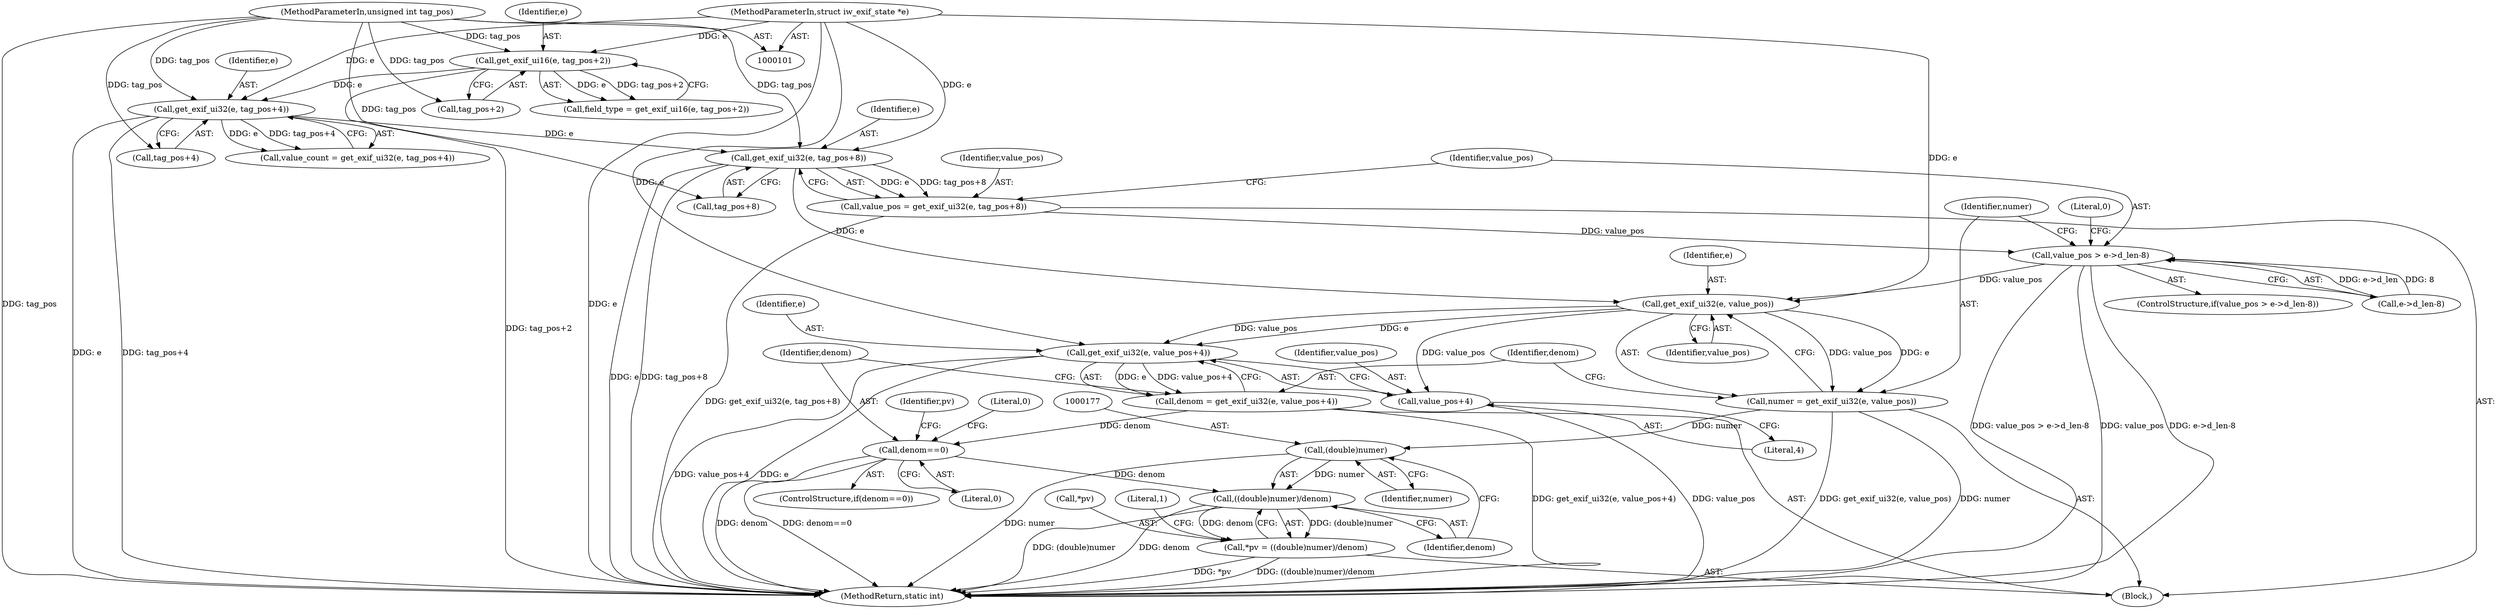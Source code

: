 digraph "0_imageworsener_b45cb1b665a14b0175b9cb1502ef7168e1fe0d5d@pointer" {
"1000139" [label="(Call,get_exif_ui32(e, tag_pos+8))"];
"1000120" [label="(Call,get_exif_ui32(e, tag_pos+4))"];
"1000113" [label="(Call,get_exif_ui16(e, tag_pos+2))"];
"1000102" [label="(MethodParameterIn,struct iw_exif_state *e)"];
"1000103" [label="(MethodParameterIn,unsigned int tag_pos)"];
"1000137" [label="(Call,value_pos = get_exif_ui32(e, tag_pos+8))"];
"1000145" [label="(Call,value_pos > e->d_len-8)"];
"1000156" [label="(Call,get_exif_ui32(e, value_pos))"];
"1000154" [label="(Call,numer = get_exif_ui32(e, value_pos))"];
"1000176" [label="(Call,(double)numer)"];
"1000175" [label="(Call,((double)numer)/denom)"];
"1000172" [label="(Call,*pv = ((double)numer)/denom)"];
"1000161" [label="(Call,get_exif_ui32(e, value_pos+4))"];
"1000159" [label="(Call,denom = get_exif_ui32(e, value_pos+4))"];
"1000167" [label="(Call,denom==0)"];
"1000163" [label="(Call,value_pos+4)"];
"1000157" [label="(Identifier,e)"];
"1000114" [label="(Identifier,e)"];
"1000169" [label="(Literal,0)"];
"1000137" [label="(Call,value_pos = get_exif_ui32(e, tag_pos+8))"];
"1000160" [label="(Identifier,denom)"];
"1000166" [label="(ControlStructure,if(denom==0))"];
"1000179" [label="(Identifier,denom)"];
"1000146" [label="(Identifier,value_pos)"];
"1000167" [label="(Call,denom==0)"];
"1000172" [label="(Call,*pv = ((double)numer)/denom)"];
"1000113" [label="(Call,get_exif_ui16(e, tag_pos+2))"];
"1000145" [label="(Call,value_pos > e->d_len-8)"];
"1000165" [label="(Literal,4)"];
"1000174" [label="(Identifier,pv)"];
"1000178" [label="(Identifier,numer)"];
"1000161" [label="(Call,get_exif_ui32(e, value_pos+4))"];
"1000120" [label="(Call,get_exif_ui32(e, tag_pos+4))"];
"1000144" [label="(ControlStructure,if(value_pos > e->d_len-8))"];
"1000111" [label="(Call,field_type = get_exif_ui16(e, tag_pos+2))"];
"1000115" [label="(Call,tag_pos+2)"];
"1000181" [label="(Literal,1)"];
"1000164" [label="(Identifier,value_pos)"];
"1000163" [label="(Call,value_pos+4)"];
"1000103" [label="(MethodParameterIn,unsigned int tag_pos)"];
"1000159" [label="(Call,denom = get_exif_ui32(e, value_pos+4))"];
"1000147" [label="(Call,e->d_len-8)"];
"1000156" [label="(Call,get_exif_ui32(e, value_pos))"];
"1000175" [label="(Call,((double)numer)/denom)"];
"1000176" [label="(Call,(double)numer)"];
"1000118" [label="(Call,value_count = get_exif_ui32(e, tag_pos+4))"];
"1000173" [label="(Call,*pv)"];
"1000140" [label="(Identifier,e)"];
"1000158" [label="(Identifier,value_pos)"];
"1000141" [label="(Call,tag_pos+8)"];
"1000182" [label="(MethodReturn,static int)"];
"1000139" [label="(Call,get_exif_ui32(e, tag_pos+8))"];
"1000153" [label="(Literal,0)"];
"1000121" [label="(Identifier,e)"];
"1000168" [label="(Identifier,denom)"];
"1000171" [label="(Literal,0)"];
"1000155" [label="(Identifier,numer)"];
"1000162" [label="(Identifier,e)"];
"1000122" [label="(Call,tag_pos+4)"];
"1000138" [label="(Identifier,value_pos)"];
"1000105" [label="(Block,)"];
"1000154" [label="(Call,numer = get_exif_ui32(e, value_pos))"];
"1000102" [label="(MethodParameterIn,struct iw_exif_state *e)"];
"1000139" -> "1000137"  [label="AST: "];
"1000139" -> "1000141"  [label="CFG: "];
"1000140" -> "1000139"  [label="AST: "];
"1000141" -> "1000139"  [label="AST: "];
"1000137" -> "1000139"  [label="CFG: "];
"1000139" -> "1000182"  [label="DDG: e"];
"1000139" -> "1000182"  [label="DDG: tag_pos+8"];
"1000139" -> "1000137"  [label="DDG: e"];
"1000139" -> "1000137"  [label="DDG: tag_pos+8"];
"1000120" -> "1000139"  [label="DDG: e"];
"1000102" -> "1000139"  [label="DDG: e"];
"1000103" -> "1000139"  [label="DDG: tag_pos"];
"1000139" -> "1000156"  [label="DDG: e"];
"1000120" -> "1000118"  [label="AST: "];
"1000120" -> "1000122"  [label="CFG: "];
"1000121" -> "1000120"  [label="AST: "];
"1000122" -> "1000120"  [label="AST: "];
"1000118" -> "1000120"  [label="CFG: "];
"1000120" -> "1000182"  [label="DDG: e"];
"1000120" -> "1000182"  [label="DDG: tag_pos+4"];
"1000120" -> "1000118"  [label="DDG: e"];
"1000120" -> "1000118"  [label="DDG: tag_pos+4"];
"1000113" -> "1000120"  [label="DDG: e"];
"1000102" -> "1000120"  [label="DDG: e"];
"1000103" -> "1000120"  [label="DDG: tag_pos"];
"1000113" -> "1000111"  [label="AST: "];
"1000113" -> "1000115"  [label="CFG: "];
"1000114" -> "1000113"  [label="AST: "];
"1000115" -> "1000113"  [label="AST: "];
"1000111" -> "1000113"  [label="CFG: "];
"1000113" -> "1000182"  [label="DDG: tag_pos+2"];
"1000113" -> "1000111"  [label="DDG: e"];
"1000113" -> "1000111"  [label="DDG: tag_pos+2"];
"1000102" -> "1000113"  [label="DDG: e"];
"1000103" -> "1000113"  [label="DDG: tag_pos"];
"1000102" -> "1000101"  [label="AST: "];
"1000102" -> "1000182"  [label="DDG: e"];
"1000102" -> "1000156"  [label="DDG: e"];
"1000102" -> "1000161"  [label="DDG: e"];
"1000103" -> "1000101"  [label="AST: "];
"1000103" -> "1000182"  [label="DDG: tag_pos"];
"1000103" -> "1000115"  [label="DDG: tag_pos"];
"1000103" -> "1000122"  [label="DDG: tag_pos"];
"1000103" -> "1000141"  [label="DDG: tag_pos"];
"1000137" -> "1000105"  [label="AST: "];
"1000138" -> "1000137"  [label="AST: "];
"1000146" -> "1000137"  [label="CFG: "];
"1000137" -> "1000182"  [label="DDG: get_exif_ui32(e, tag_pos+8)"];
"1000137" -> "1000145"  [label="DDG: value_pos"];
"1000145" -> "1000144"  [label="AST: "];
"1000145" -> "1000147"  [label="CFG: "];
"1000146" -> "1000145"  [label="AST: "];
"1000147" -> "1000145"  [label="AST: "];
"1000153" -> "1000145"  [label="CFG: "];
"1000155" -> "1000145"  [label="CFG: "];
"1000145" -> "1000182"  [label="DDG: value_pos > e->d_len-8"];
"1000145" -> "1000182"  [label="DDG: value_pos"];
"1000145" -> "1000182"  [label="DDG: e->d_len-8"];
"1000147" -> "1000145"  [label="DDG: e->d_len"];
"1000147" -> "1000145"  [label="DDG: 8"];
"1000145" -> "1000156"  [label="DDG: value_pos"];
"1000156" -> "1000154"  [label="AST: "];
"1000156" -> "1000158"  [label="CFG: "];
"1000157" -> "1000156"  [label="AST: "];
"1000158" -> "1000156"  [label="AST: "];
"1000154" -> "1000156"  [label="CFG: "];
"1000156" -> "1000154"  [label="DDG: e"];
"1000156" -> "1000154"  [label="DDG: value_pos"];
"1000156" -> "1000161"  [label="DDG: e"];
"1000156" -> "1000161"  [label="DDG: value_pos"];
"1000156" -> "1000163"  [label="DDG: value_pos"];
"1000154" -> "1000105"  [label="AST: "];
"1000155" -> "1000154"  [label="AST: "];
"1000160" -> "1000154"  [label="CFG: "];
"1000154" -> "1000182"  [label="DDG: get_exif_ui32(e, value_pos)"];
"1000154" -> "1000182"  [label="DDG: numer"];
"1000154" -> "1000176"  [label="DDG: numer"];
"1000176" -> "1000175"  [label="AST: "];
"1000176" -> "1000178"  [label="CFG: "];
"1000177" -> "1000176"  [label="AST: "];
"1000178" -> "1000176"  [label="AST: "];
"1000179" -> "1000176"  [label="CFG: "];
"1000176" -> "1000182"  [label="DDG: numer"];
"1000176" -> "1000175"  [label="DDG: numer"];
"1000175" -> "1000172"  [label="AST: "];
"1000175" -> "1000179"  [label="CFG: "];
"1000179" -> "1000175"  [label="AST: "];
"1000172" -> "1000175"  [label="CFG: "];
"1000175" -> "1000182"  [label="DDG: denom"];
"1000175" -> "1000182"  [label="DDG: (double)numer"];
"1000175" -> "1000172"  [label="DDG: (double)numer"];
"1000175" -> "1000172"  [label="DDG: denom"];
"1000167" -> "1000175"  [label="DDG: denom"];
"1000172" -> "1000105"  [label="AST: "];
"1000173" -> "1000172"  [label="AST: "];
"1000181" -> "1000172"  [label="CFG: "];
"1000172" -> "1000182"  [label="DDG: *pv"];
"1000172" -> "1000182"  [label="DDG: ((double)numer)/denom"];
"1000161" -> "1000159"  [label="AST: "];
"1000161" -> "1000163"  [label="CFG: "];
"1000162" -> "1000161"  [label="AST: "];
"1000163" -> "1000161"  [label="AST: "];
"1000159" -> "1000161"  [label="CFG: "];
"1000161" -> "1000182"  [label="DDG: value_pos+4"];
"1000161" -> "1000182"  [label="DDG: e"];
"1000161" -> "1000159"  [label="DDG: e"];
"1000161" -> "1000159"  [label="DDG: value_pos+4"];
"1000159" -> "1000105"  [label="AST: "];
"1000160" -> "1000159"  [label="AST: "];
"1000168" -> "1000159"  [label="CFG: "];
"1000159" -> "1000182"  [label="DDG: get_exif_ui32(e, value_pos+4)"];
"1000159" -> "1000167"  [label="DDG: denom"];
"1000167" -> "1000166"  [label="AST: "];
"1000167" -> "1000169"  [label="CFG: "];
"1000168" -> "1000167"  [label="AST: "];
"1000169" -> "1000167"  [label="AST: "];
"1000171" -> "1000167"  [label="CFG: "];
"1000174" -> "1000167"  [label="CFG: "];
"1000167" -> "1000182"  [label="DDG: denom"];
"1000167" -> "1000182"  [label="DDG: denom==0"];
"1000163" -> "1000165"  [label="CFG: "];
"1000164" -> "1000163"  [label="AST: "];
"1000165" -> "1000163"  [label="AST: "];
"1000163" -> "1000182"  [label="DDG: value_pos"];
}
